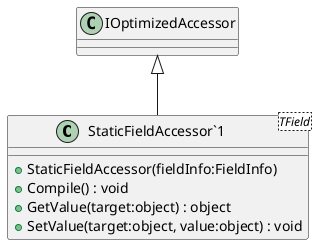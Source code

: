 @startuml
class "StaticFieldAccessor`1"<TField> {
    + StaticFieldAccessor(fieldInfo:FieldInfo)
    + Compile() : void
    + GetValue(target:object) : object
    + SetValue(target:object, value:object) : void
}
IOptimizedAccessor <|-- "StaticFieldAccessor`1"
@enduml
